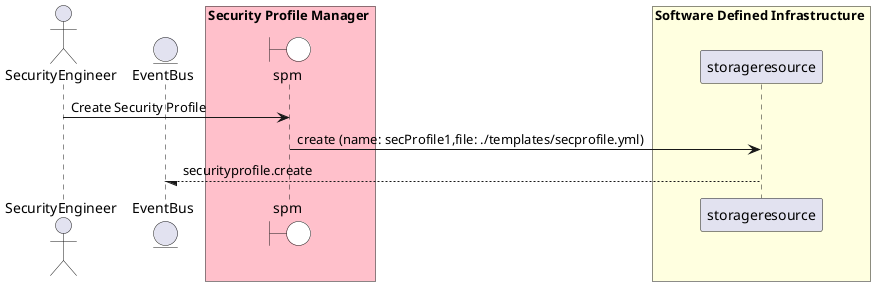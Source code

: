 @startuml

actor "SecurityEngineer"


entity EventBus

box Security Profile Manager #pink
    boundary spm #white
end box


box Software Defined Infrastructure #lightyellow
            participant storageresource
    end box


"SecurityEngineer" -> spm: Create Security Profile

    spm -> "storageresource": create (name: secProfile1,file: ./templates/secprofile.yml)

    "storageresource" --/ EventBus: securityprofile.create



@enduml
